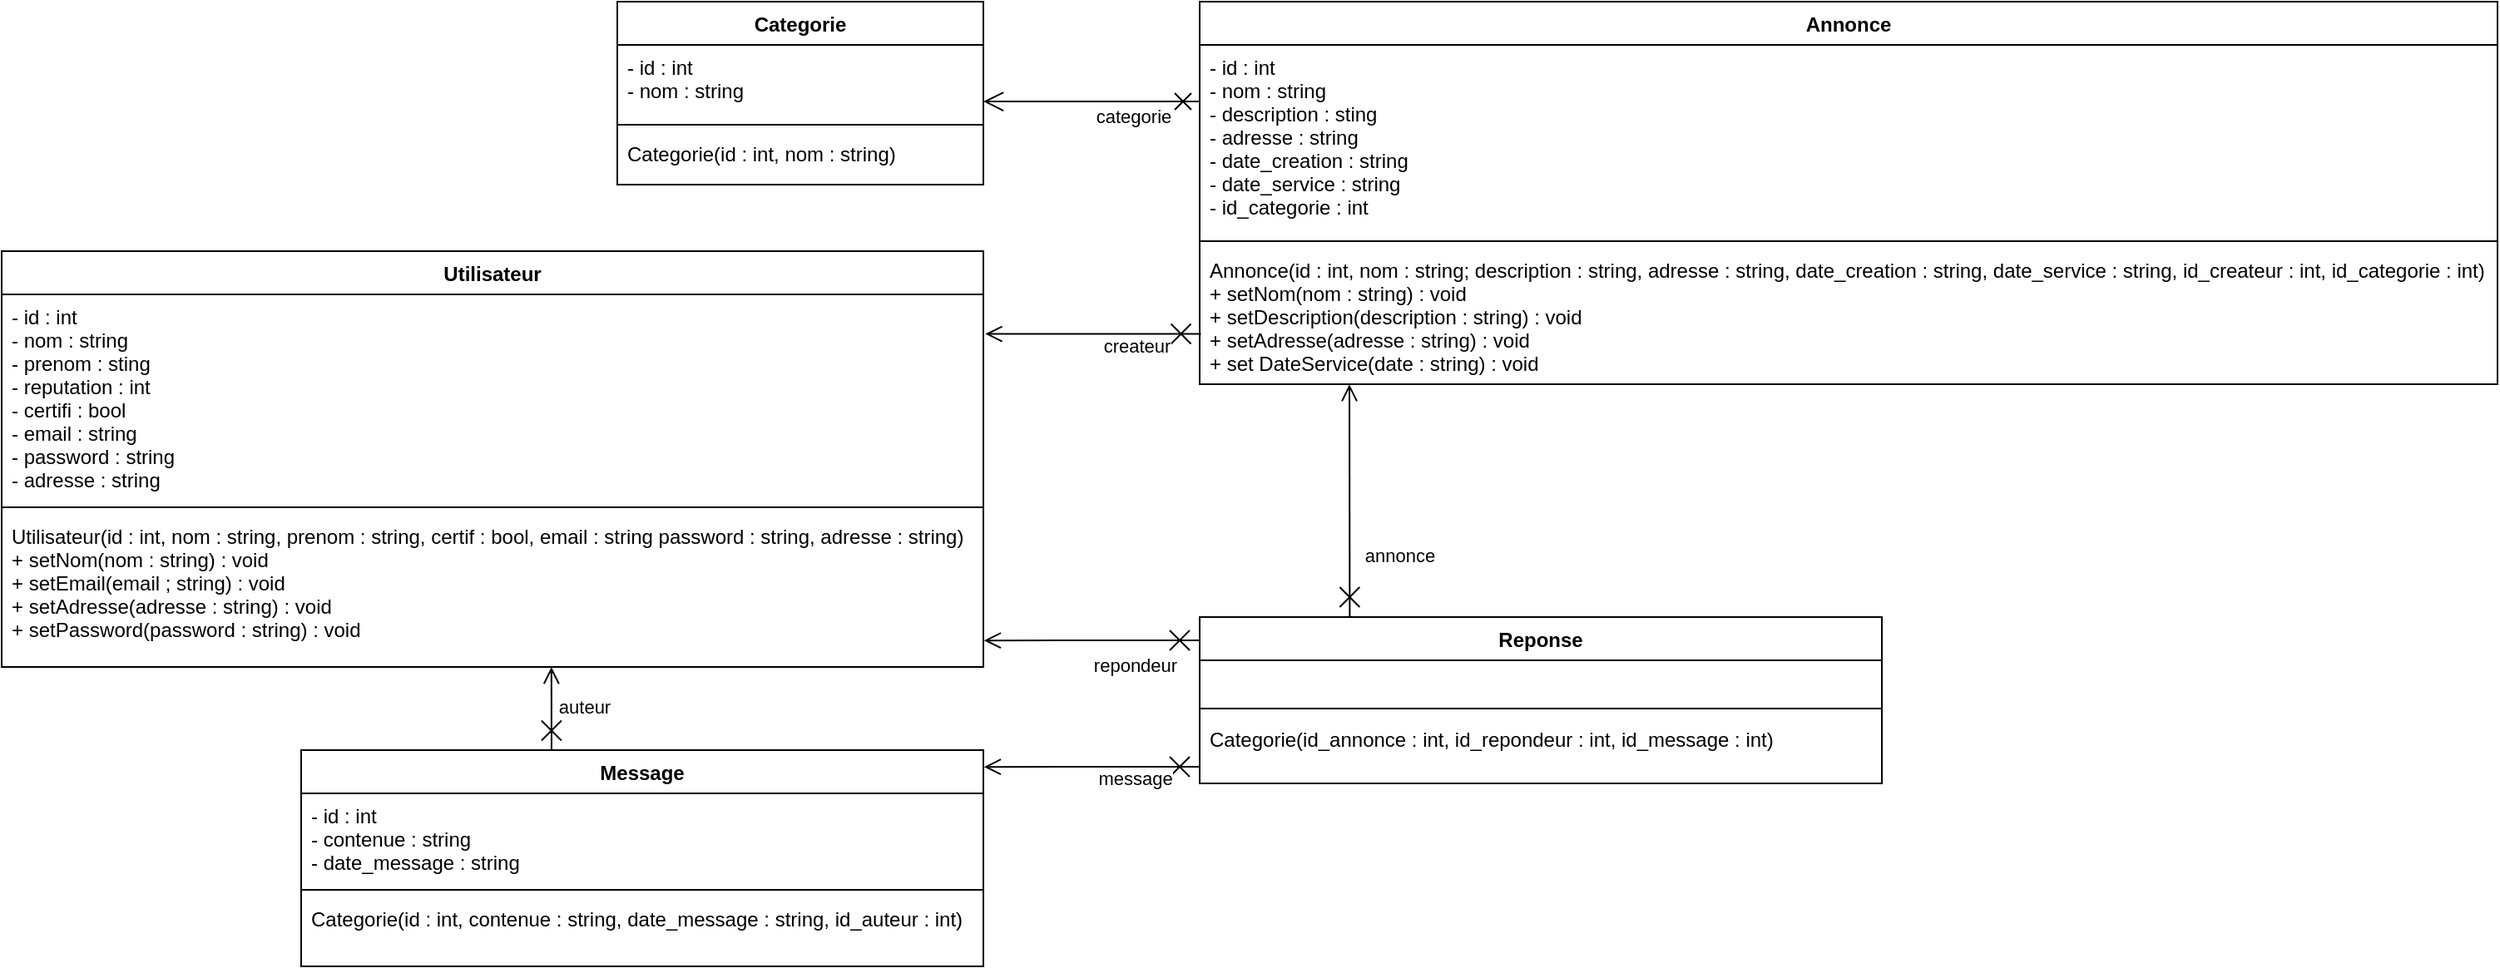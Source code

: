 <mxfile version="13.9.7" type="device"><diagram id="-QbbiZy66jr8M0myu6HB" name="Page-1"><mxGraphModel dx="2010" dy="625" grid="1" gridSize="10" guides="1" tooltips="1" connect="1" arrows="1" fold="1" page="1" pageScale="1" pageWidth="827" pageHeight="1169" math="0" shadow="0"><root><mxCell id="0"/><mxCell id="1" parent="0"/><mxCell id="UoTpxGOj2nbW83Ico0m0-1" value="Utilisateur" style="swimlane;fontStyle=1;align=center;verticalAlign=top;childLayout=stackLayout;horizontal=1;startSize=26;horizontalStack=0;resizeParent=1;resizeParentMax=0;resizeLast=0;collapsible=1;marginBottom=0;" parent="1" vertex="1"><mxGeometry x="-690" y="350" width="590" height="250" as="geometry"/></mxCell><mxCell id="UoTpxGOj2nbW83Ico0m0-2" value="- id : int&#xA;- nom : string&#xA;- prenom : sting&#xA;- reputation : int&#xA;- certifi : bool&#xA;- email : string&#xA;- password : string&#xA;- adresse : string&#xA;" style="text;strokeColor=none;fillColor=none;align=left;verticalAlign=top;spacingLeft=4;spacingRight=4;overflow=hidden;rotatable=0;points=[[0,0.5],[1,0.5]];portConstraint=eastwest;" parent="UoTpxGOj2nbW83Ico0m0-1" vertex="1"><mxGeometry y="26" width="590" height="124" as="geometry"/></mxCell><mxCell id="UoTpxGOj2nbW83Ico0m0-3" value="" style="line;strokeWidth=1;fillColor=none;align=left;verticalAlign=middle;spacingTop=-1;spacingLeft=3;spacingRight=3;rotatable=0;labelPosition=right;points=[];portConstraint=eastwest;" parent="UoTpxGOj2nbW83Ico0m0-1" vertex="1"><mxGeometry y="150" width="590" height="8" as="geometry"/></mxCell><mxCell id="UoTpxGOj2nbW83Ico0m0-4" value="Utilisateur(id : int, nom : string, prenom : string, certif : bool, email : string password : string, adresse : string)&#xA;+ setNom(nom : string) : void&#xA;+ setEmail(email ; string) : void&#xA;+ setAdresse(adresse : string) : void&#xA;+ setPassword(password : string) : void&#xA;&#xA;" style="text;strokeColor=none;fillColor=none;align=left;verticalAlign=top;spacingLeft=4;spacingRight=4;overflow=hidden;rotatable=0;points=[[0,0.5],[1,0.5]];portConstraint=eastwest;" parent="UoTpxGOj2nbW83Ico0m0-1" vertex="1"><mxGeometry y="158" width="590" height="92" as="geometry"/></mxCell><mxCell id="UoTpxGOj2nbW83Ico0m0-5" value="Annonce" style="swimlane;fontStyle=1;align=center;verticalAlign=top;childLayout=stackLayout;horizontal=1;startSize=26;horizontalStack=0;resizeParent=1;resizeParentMax=0;resizeLast=0;collapsible=1;marginBottom=0;" parent="1" vertex="1"><mxGeometry x="30" y="200" width="780" height="230" as="geometry"/></mxCell><mxCell id="UoTpxGOj2nbW83Ico0m0-6" value="- id : int&#xA;- nom : string&#xA;- description : sting&#xA;- adresse : string&#xA;- date_creation : string&#xA;- date_service : string&#xA;- id_categorie : int&#xA;&#xA;" style="text;strokeColor=none;fillColor=none;align=left;verticalAlign=top;spacingLeft=4;spacingRight=4;overflow=hidden;rotatable=0;points=[[0,0.5],[1,0.5]];portConstraint=eastwest;" parent="UoTpxGOj2nbW83Ico0m0-5" vertex="1"><mxGeometry y="26" width="780" height="114" as="geometry"/></mxCell><mxCell id="UoTpxGOj2nbW83Ico0m0-7" value="" style="line;strokeWidth=1;fillColor=none;align=left;verticalAlign=middle;spacingTop=-1;spacingLeft=3;spacingRight=3;rotatable=0;labelPosition=right;points=[];portConstraint=eastwest;" parent="UoTpxGOj2nbW83Ico0m0-5" vertex="1"><mxGeometry y="140" width="780" height="8" as="geometry"/></mxCell><mxCell id="UoTpxGOj2nbW83Ico0m0-8" value="Annonce(id : int, nom : string; description : string, adresse : string, date_creation : string, date_service : string, id_createur : int, id_categorie : int)&#xA;+ setNom(nom : string) : void&#xA;+ setDescription(description : string) : void&#xA;+ setAdresse(adresse : string) : void&#xA;+ set DateService(date : string) : void&#xA;&#xA;" style="text;strokeColor=none;fillColor=none;align=left;verticalAlign=top;spacingLeft=4;spacingRight=4;overflow=hidden;rotatable=0;points=[[0,0.5],[1,0.5]];portConstraint=eastwest;" parent="UoTpxGOj2nbW83Ico0m0-5" vertex="1"><mxGeometry y="148" width="780" height="82" as="geometry"/></mxCell><mxCell id="Yce9XP8b4JnzomMqX3NQ-39" value="" style="endArrow=open;startArrow=cross;endFill=0;startFill=0;endSize=8;startSize=10;html=1;entryX=1.002;entryY=0.192;entryDx=0;entryDy=0;entryPerimeter=0;exitX=0.22;exitY=0;exitDx=0;exitDy=0;exitPerimeter=0;" edge="1" parent="UoTpxGOj2nbW83Ico0m0-5" source="Yce9XP8b4JnzomMqX3NQ-9"><mxGeometry width="160" relative="1" as="geometry"><mxPoint x="219.6" y="230" as="sourcePoint"/><mxPoint x="90.0" y="230.068" as="targetPoint"/></mxGeometry></mxCell><mxCell id="Yce9XP8b4JnzomMqX3NQ-40" value="annonce" style="edgeLabel;html=1;align=center;verticalAlign=middle;resizable=0;points=[];" vertex="1" connectable="0" parent="Yce9XP8b4JnzomMqX3NQ-39"><mxGeometry x="0.42" y="-1" relative="1" as="geometry"><mxPoint x="28.94" y="62.23" as="offset"/></mxGeometry></mxCell><mxCell id="Yce9XP8b4JnzomMqX3NQ-5" value="Message" style="swimlane;fontStyle=1;align=center;verticalAlign=top;childLayout=stackLayout;horizontal=1;startSize=26;horizontalStack=0;resizeParent=1;resizeParentMax=0;resizeLast=0;collapsible=1;marginBottom=0;" vertex="1" parent="1"><mxGeometry x="-510" y="650" width="410" height="130" as="geometry"/></mxCell><mxCell id="Yce9XP8b4JnzomMqX3NQ-6" value="- id : int&#xA;- contenue : string&#xA;- date_message : string&#xA;" style="text;strokeColor=none;fillColor=none;align=left;verticalAlign=top;spacingLeft=4;spacingRight=4;overflow=hidden;rotatable=0;points=[[0,0.5],[1,0.5]];portConstraint=eastwest;" vertex="1" parent="Yce9XP8b4JnzomMqX3NQ-5"><mxGeometry y="26" width="410" height="54" as="geometry"/></mxCell><mxCell id="Yce9XP8b4JnzomMqX3NQ-7" value="" style="line;strokeWidth=1;fillColor=none;align=left;verticalAlign=middle;spacingTop=-1;spacingLeft=3;spacingRight=3;rotatable=0;labelPosition=right;points=[];portConstraint=eastwest;" vertex="1" parent="Yce9XP8b4JnzomMqX3NQ-5"><mxGeometry y="80" width="410" height="8" as="geometry"/></mxCell><mxCell id="Yce9XP8b4JnzomMqX3NQ-8" value="Categorie(id : int, contenue : string, date_message : string, id_auteur : int)&#xA;&#xA;&#xA;&#xA;" style="text;strokeColor=none;fillColor=none;align=left;verticalAlign=top;spacingLeft=4;spacingRight=4;overflow=hidden;rotatable=0;points=[[0,0.5],[1,0.5]];portConstraint=eastwest;" vertex="1" parent="Yce9XP8b4JnzomMqX3NQ-5"><mxGeometry y="88" width="410" height="42" as="geometry"/></mxCell><mxCell id="Yce9XP8b4JnzomMqX3NQ-9" value="Reponse" style="swimlane;fontStyle=1;align=center;verticalAlign=top;childLayout=stackLayout;horizontal=1;startSize=26;horizontalStack=0;resizeParent=1;resizeParentMax=0;resizeLast=0;collapsible=1;marginBottom=0;" vertex="1" parent="1"><mxGeometry x="30" y="570" width="410" height="100" as="geometry"/></mxCell><mxCell id="Yce9XP8b4JnzomMqX3NQ-42" value="           " style="text;strokeColor=none;fillColor=none;align=left;verticalAlign=top;spacingLeft=4;spacingRight=4;overflow=hidden;rotatable=0;points=[[0,0.5],[1,0.5]];portConstraint=eastwest;" vertex="1" parent="Yce9XP8b4JnzomMqX3NQ-9"><mxGeometry y="26" width="410" height="24" as="geometry"/></mxCell><mxCell id="Yce9XP8b4JnzomMqX3NQ-11" value="" style="line;strokeWidth=1;fillColor=none;align=left;verticalAlign=middle;spacingTop=-1;spacingLeft=3;spacingRight=3;rotatable=0;labelPosition=right;points=[];portConstraint=eastwest;" vertex="1" parent="Yce9XP8b4JnzomMqX3NQ-9"><mxGeometry y="50" width="410" height="10" as="geometry"/></mxCell><mxCell id="Yce9XP8b4JnzomMqX3NQ-12" value="Categorie(id_annonce : int, id_repondeur : int,  id_message : int)&#xA;&#xA;&#xA;&#xA;" style="text;strokeColor=none;fillColor=none;align=left;verticalAlign=top;spacingLeft=4;spacingRight=4;overflow=hidden;rotatable=0;points=[[0,0.5],[1,0.5]];portConstraint=eastwest;" vertex="1" parent="Yce9XP8b4JnzomMqX3NQ-9"><mxGeometry y="60" width="410" height="40" as="geometry"/></mxCell><mxCell id="Yce9XP8b4JnzomMqX3NQ-15" value="" style="endArrow=open;startArrow=cross;endFill=0;startFill=0;endSize=8;startSize=10;html=1;exitX=0.001;exitY=0.631;exitDx=0;exitDy=0;exitPerimeter=0;entryX=1.002;entryY=0.192;entryDx=0;entryDy=0;entryPerimeter=0;" edge="1" parent="1" source="UoTpxGOj2nbW83Ico0m0-8" target="UoTpxGOj2nbW83Ico0m0-2"><mxGeometry width="160" relative="1" as="geometry"><mxPoint x="-100" y="251" as="sourcePoint"/><mxPoint x="-99" y="265" as="targetPoint"/></mxGeometry></mxCell><mxCell id="Yce9XP8b4JnzomMqX3NQ-16" value="createur" style="edgeLabel;html=1;align=center;verticalAlign=middle;resizable=0;points=[];" vertex="1" connectable="0" parent="Yce9XP8b4JnzomMqX3NQ-15"><mxGeometry x="0.42" y="-1" relative="1" as="geometry"><mxPoint x="52.56" y="8.05" as="offset"/></mxGeometry></mxCell><mxCell id="Yce9XP8b4JnzomMqX3NQ-25" value="Categorie" style="swimlane;fontStyle=1;align=center;verticalAlign=top;childLayout=stackLayout;horizontal=1;startSize=26;horizontalStack=0;resizeParent=1;resizeParentMax=0;resizeLast=0;collapsible=1;marginBottom=0;" vertex="1" parent="1"><mxGeometry x="-320" y="200" width="220" height="110" as="geometry"/></mxCell><mxCell id="Yce9XP8b4JnzomMqX3NQ-26" value="- id : int&#xA;- nom : string&#xA;" style="text;strokeColor=none;fillColor=none;align=left;verticalAlign=top;spacingLeft=4;spacingRight=4;overflow=hidden;rotatable=0;points=[[0,0.5],[1,0.5]];portConstraint=eastwest;" vertex="1" parent="Yce9XP8b4JnzomMqX3NQ-25"><mxGeometry y="26" width="220" height="44" as="geometry"/></mxCell><mxCell id="Yce9XP8b4JnzomMqX3NQ-27" value="" style="line;strokeWidth=1;fillColor=none;align=left;verticalAlign=middle;spacingTop=-1;spacingLeft=3;spacingRight=3;rotatable=0;labelPosition=right;points=[];portConstraint=eastwest;" vertex="1" parent="Yce9XP8b4JnzomMqX3NQ-25"><mxGeometry y="70" width="220" height="8" as="geometry"/></mxCell><mxCell id="Yce9XP8b4JnzomMqX3NQ-28" value="Categorie(id : int, nom : string)&#xA;&#xA;" style="text;strokeColor=none;fillColor=none;align=left;verticalAlign=top;spacingLeft=4;spacingRight=4;overflow=hidden;rotatable=0;points=[[0,0.5],[1,0.5]];portConstraint=eastwest;" vertex="1" parent="Yce9XP8b4JnzomMqX3NQ-25"><mxGeometry y="78" width="220" height="32" as="geometry"/></mxCell><mxCell id="Yce9XP8b4JnzomMqX3NQ-29" value="" style="endArrow=cross;startArrow=open;endFill=0;startFill=0;endSize=8;startSize=10;html=1;exitX=1;exitY=0.773;exitDx=0;exitDy=0;exitPerimeter=0;" edge="1" source="Yce9XP8b4JnzomMqX3NQ-26" parent="1"><mxGeometry width="160" relative="1" as="geometry"><mxPoint x="-70" y="260" as="sourcePoint"/><mxPoint x="30" y="260" as="targetPoint"/></mxGeometry></mxCell><mxCell id="Yce9XP8b4JnzomMqX3NQ-30" value="categorie" style="edgeLabel;html=1;align=center;verticalAlign=middle;resizable=0;points=[];" vertex="1" connectable="0" parent="Yce9XP8b4JnzomMqX3NQ-29"><mxGeometry x="0.213" y="-2" relative="1" as="geometry"><mxPoint x="10.83" y="7" as="offset"/></mxGeometry></mxCell><mxCell id="Yce9XP8b4JnzomMqX3NQ-31" value="" style="endArrow=open;startArrow=cross;endFill=0;startFill=0;endSize=8;startSize=10;html=1;entryX=0.56;entryY=1;entryDx=0;entryDy=0;entryPerimeter=0;exitX=0.367;exitY=0.002;exitDx=0;exitDy=0;exitPerimeter=0;" edge="1" parent="1" source="Yce9XP8b4JnzomMqX3NQ-5" target="UoTpxGOj2nbW83Ico0m0-4"><mxGeometry width="160" relative="1" as="geometry"><mxPoint x="-339" y="670" as="sourcePoint"/><mxPoint x="-60" y="690" as="targetPoint"/></mxGeometry></mxCell><mxCell id="Yce9XP8b4JnzomMqX3NQ-32" value="auteur" style="edgeLabel;html=1;align=center;verticalAlign=middle;resizable=0;points=[];" vertex="1" connectable="0" parent="Yce9XP8b4JnzomMqX3NQ-31"><mxGeometry x="-0.587" relative="1" as="geometry"><mxPoint x="19.54" y="-15.63" as="offset"/></mxGeometry></mxCell><mxCell id="Yce9XP8b4JnzomMqX3NQ-33" value="" style="endArrow=open;startArrow=cross;endFill=0;startFill=0;endSize=8;startSize=10;html=1;entryX=1.002;entryY=0.192;entryDx=0;entryDy=0;entryPerimeter=0;" edge="1" parent="1"><mxGeometry width="160" relative="1" as="geometry"><mxPoint x="30" y="660" as="sourcePoint"/><mxPoint x="-99.6" y="660.068" as="targetPoint"/></mxGeometry></mxCell><mxCell id="Yce9XP8b4JnzomMqX3NQ-34" value="message" style="edgeLabel;html=1;align=center;verticalAlign=middle;resizable=0;points=[];" vertex="1" connectable="0" parent="Yce9XP8b4JnzomMqX3NQ-33"><mxGeometry x="0.42" y="-1" relative="1" as="geometry"><mxPoint x="52.56" y="8.05" as="offset"/></mxGeometry></mxCell><mxCell id="Yce9XP8b4JnzomMqX3NQ-35" value="" style="endArrow=open;startArrow=cross;endFill=0;startFill=0;endSize=8;startSize=10;html=1;entryX=1.002;entryY=0.192;entryDx=0;entryDy=0;entryPerimeter=0;" edge="1" parent="1"><mxGeometry width="160" relative="1" as="geometry"><mxPoint x="30" y="584" as="sourcePoint"/><mxPoint x="-99.6" y="584.068" as="targetPoint"/></mxGeometry></mxCell><mxCell id="Yce9XP8b4JnzomMqX3NQ-36" value="repondeur" style="edgeLabel;html=1;align=center;verticalAlign=middle;resizable=0;points=[];" vertex="1" connectable="0" parent="Yce9XP8b4JnzomMqX3NQ-35"><mxGeometry x="0.42" y="-1" relative="1" as="geometry"><mxPoint x="52.56" y="15.95" as="offset"/></mxGeometry></mxCell></root></mxGraphModel></diagram></mxfile>